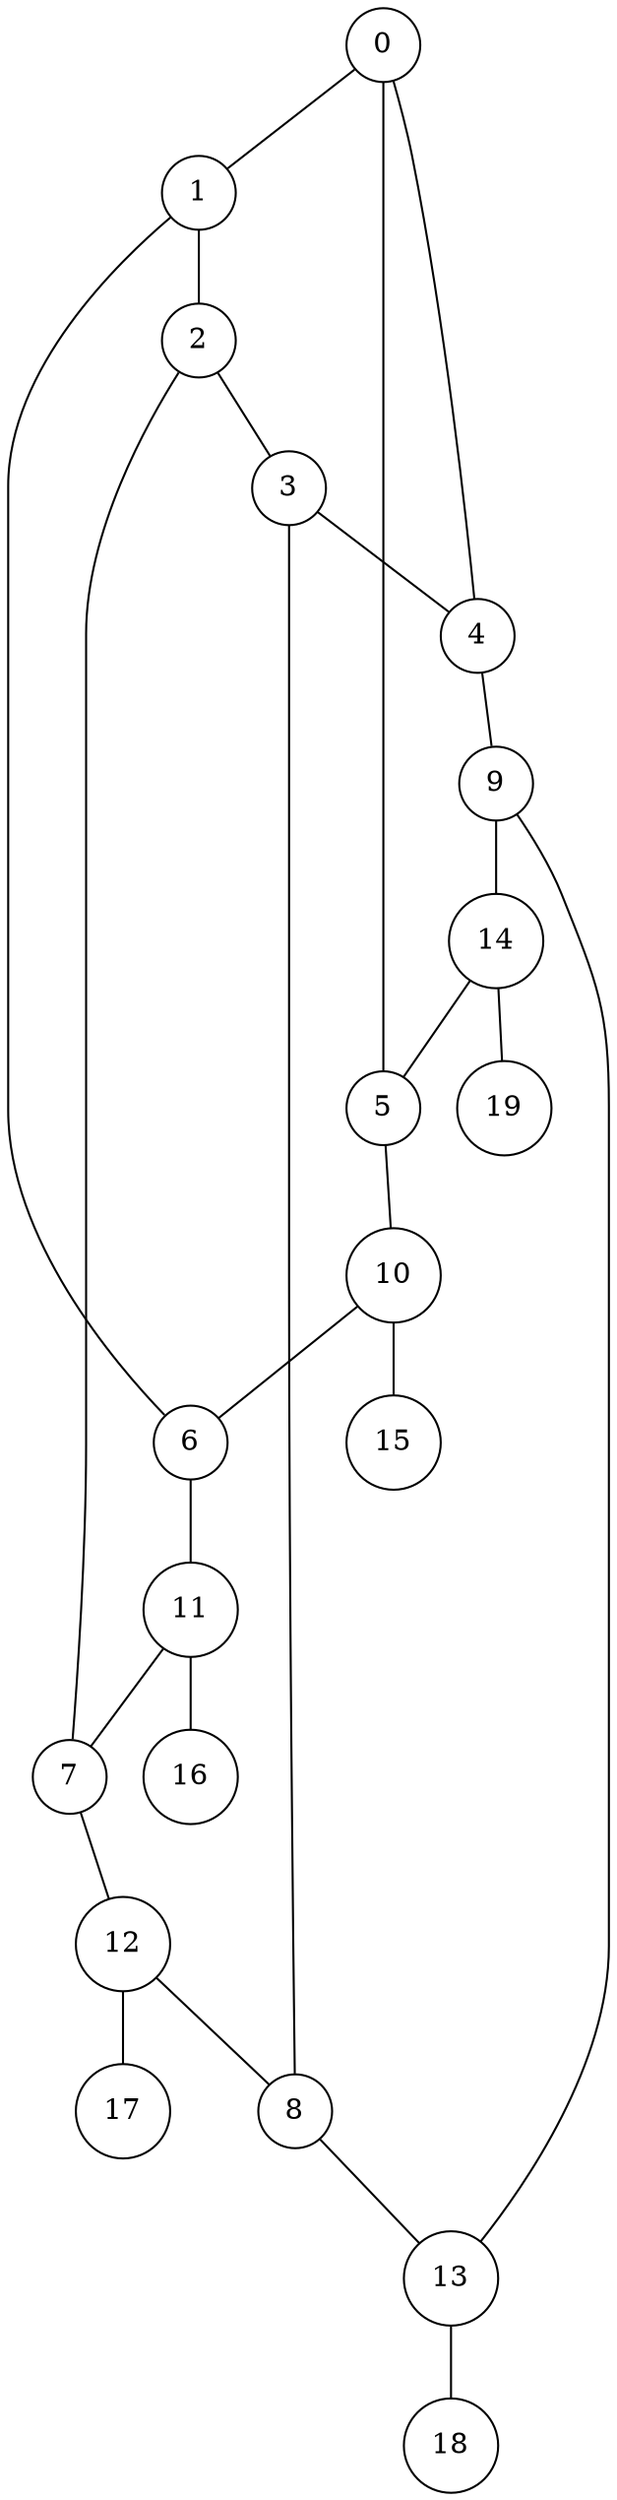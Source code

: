 graph G {
		0 -- 1
		0 -- 5
		1 -- 2
		1 -- 6
		2 -- 3
		2 -- 7
		3 -- 4
		3 -- 8
		4 -- 0
		4 -- 9
		5 -- 10
		10 -- 6
		10 -- 15
		6 -- 11
		11 -- 7
		11 -- 16
		7 -- 12
		12 -- 8
		12 -- 17
		8 -- 13
		13 -- 9
		13 -- 18
		9 -- 14
		14 -- 5
		14 -- 19
	0 [label=0 shape=circle]
	1 [label=1 shape=circle]
	2 [label=2 shape=circle]
	3 [label=3 shape=circle]
	4 [label=4 shape=circle]
	5 [label=5 shape=circle]
	6 [label=6 shape=circle]
	7 [label=7 shape=circle]
	8 [label=8 shape=circle]
	9 [label=9 shape=circle]
	10 [label=10 shape=circle]
	11 [label=11 shape=circle]
	12 [label=12 shape=circle]
	13 [label=13 shape=circle]
	14 [label=14 shape=circle]
	15 [label=15 shape=circle]
	16 [label=16 shape=circle]
	17 [label=17 shape=circle]
	18 [label=18 shape=circle]
	19 [label=19 shape=circle]
}